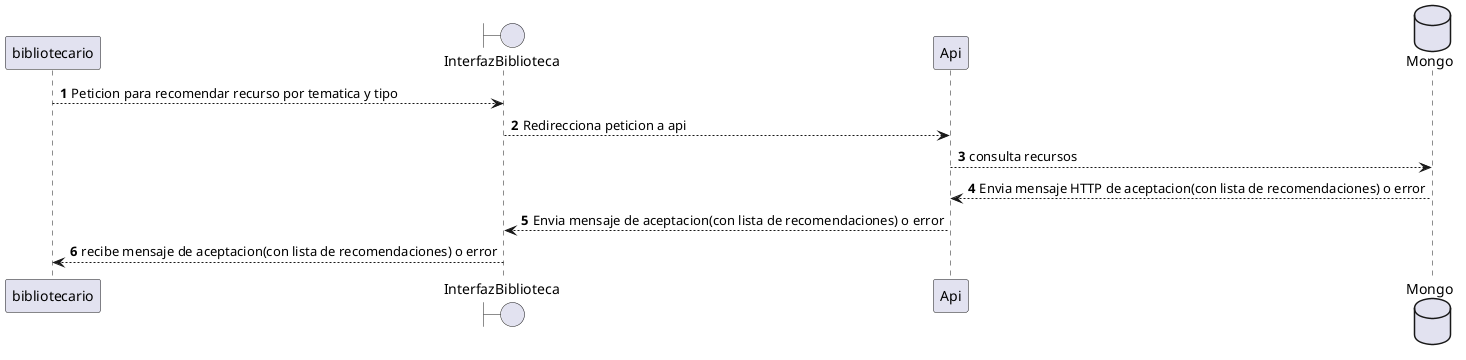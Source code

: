 @startuml
'https://plantuml.com/sequence-diagram

autonumber
participant  bibliotecario as user
boundary InterfazBiblioteca as if1

user --> if1: Peticion para recomendar recurso por tematica y tipo
if1 --> Api: Redirecciona peticion a api
database Mongo as db
Api --> db :consulta recursos
db  --> Api: Envia mensaje HTTP de aceptacion(con lista de recomendaciones) o error
Api  --> if1: Envia mensaje de aceptacion(con lista de recomendaciones) o error
if1 -->user: recibe mensaje de aceptacion(con lista de recomendaciones) o error

@enduml